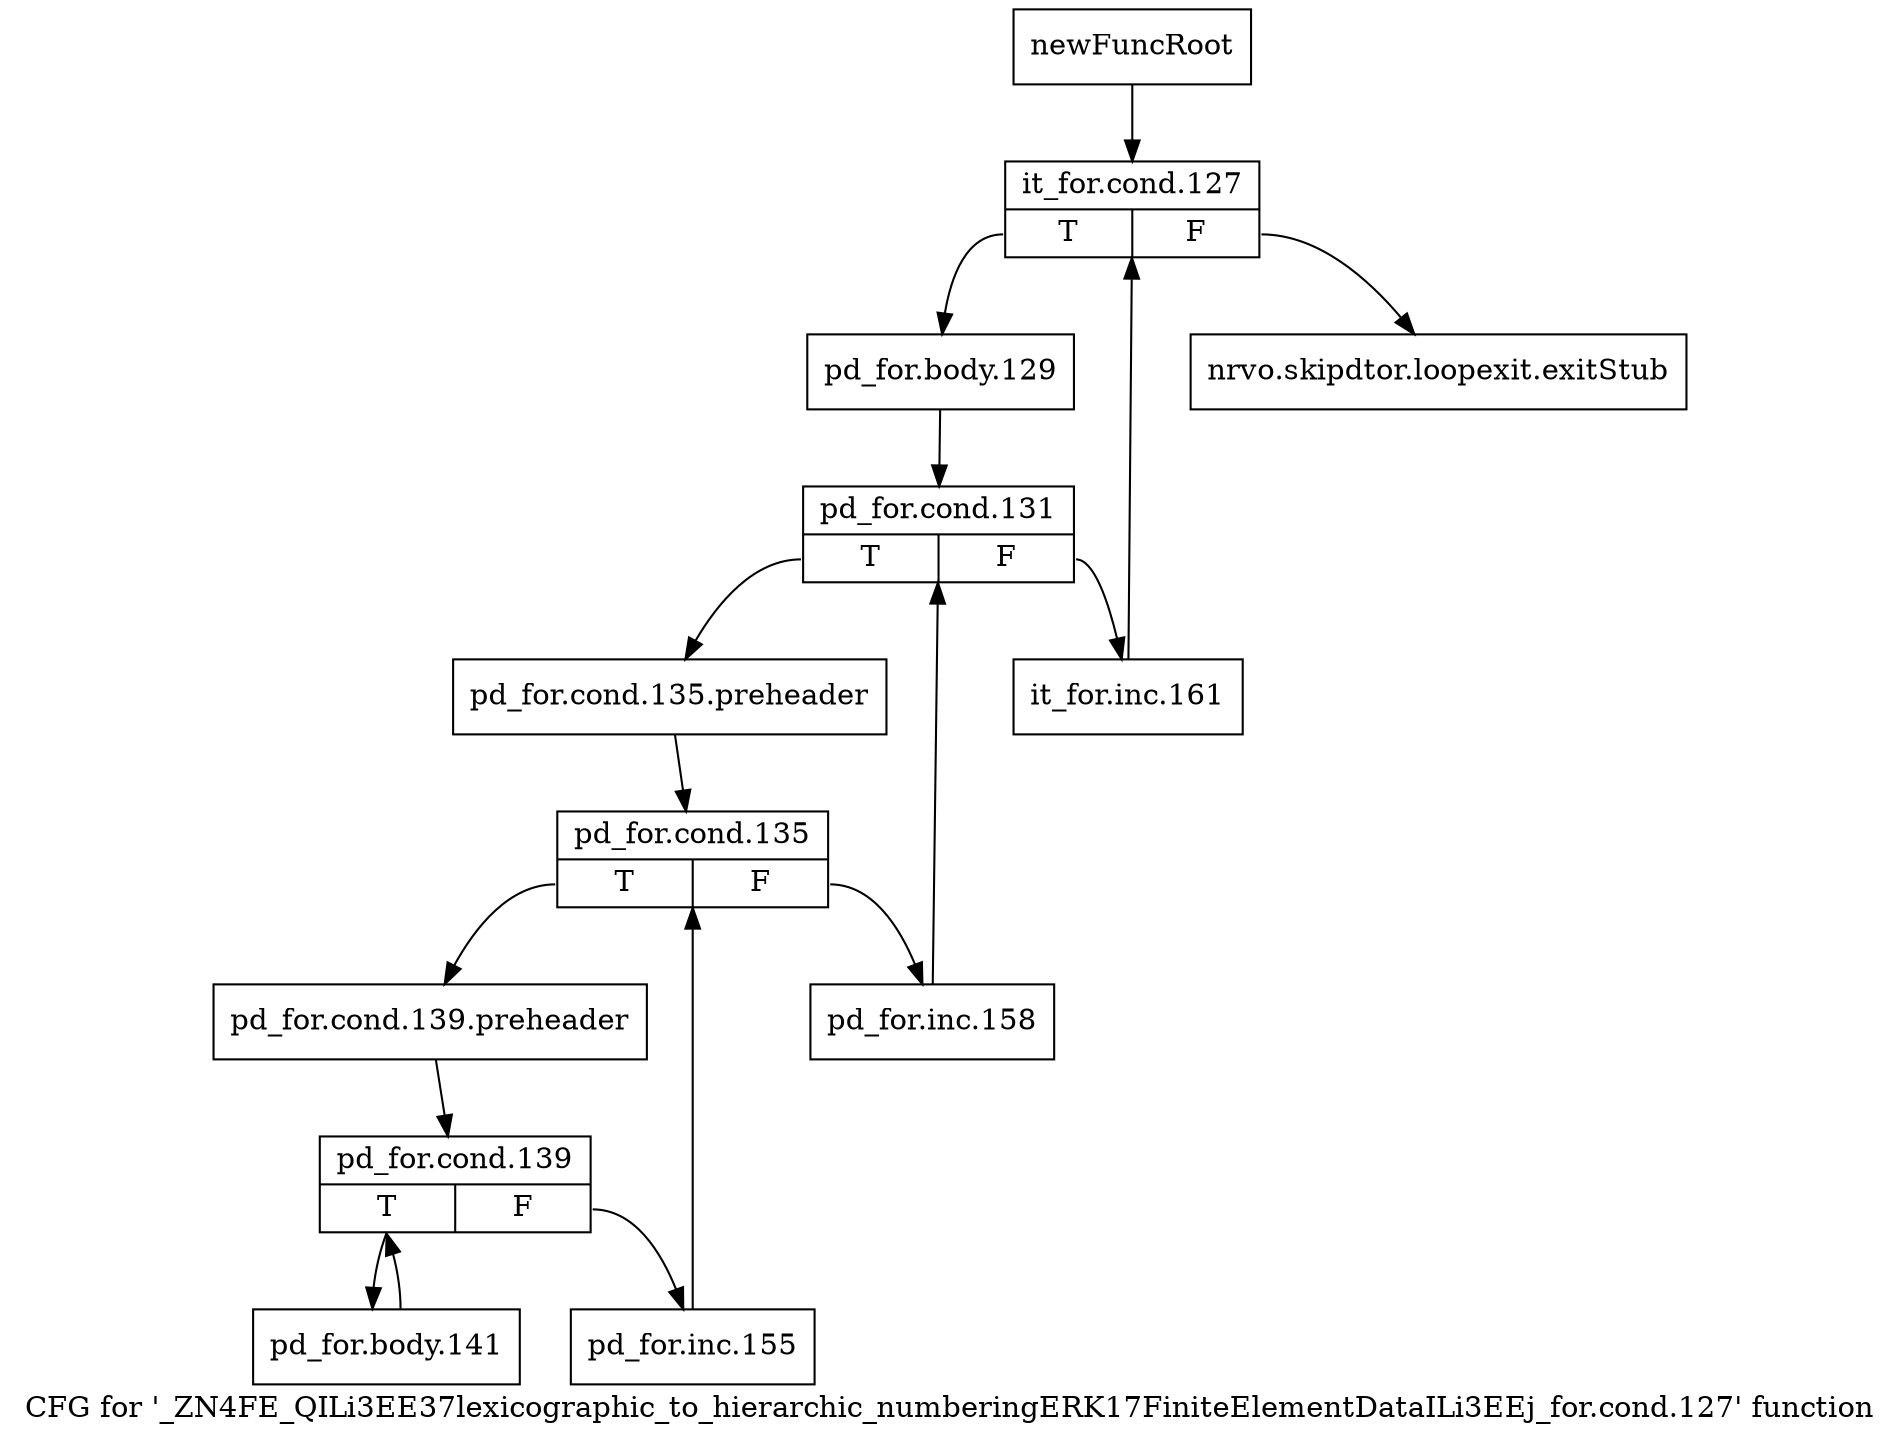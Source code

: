 digraph "CFG for '_ZN4FE_QILi3EE37lexicographic_to_hierarchic_numberingERK17FiniteElementDataILi3EEj_for.cond.127' function" {
	label="CFG for '_ZN4FE_QILi3EE37lexicographic_to_hierarchic_numberingERK17FiniteElementDataILi3EEj_for.cond.127' function";

	Node0x90d5320 [shape=record,label="{newFuncRoot}"];
	Node0x90d5320 -> Node0x90d53c0;
	Node0x90d5370 [shape=record,label="{nrvo.skipdtor.loopexit.exitStub}"];
	Node0x90d53c0 [shape=record,label="{it_for.cond.127|{<s0>T|<s1>F}}"];
	Node0x90d53c0:s0 -> Node0x90d5410;
	Node0x90d53c0:s1 -> Node0x90d5370;
	Node0x90d5410 [shape=record,label="{pd_for.body.129}"];
	Node0x90d5410 -> Node0x90d5460;
	Node0x90d5460 [shape=record,label="{pd_for.cond.131|{<s0>T|<s1>F}}"];
	Node0x90d5460:s0 -> Node0x90d5500;
	Node0x90d5460:s1 -> Node0x90d54b0;
	Node0x90d54b0 [shape=record,label="{it_for.inc.161}"];
	Node0x90d54b0 -> Node0x90d53c0;
	Node0x90d5500 [shape=record,label="{pd_for.cond.135.preheader}"];
	Node0x90d5500 -> Node0x90d5550;
	Node0x90d5550 [shape=record,label="{pd_for.cond.135|{<s0>T|<s1>F}}"];
	Node0x90d5550:s0 -> Node0x90d55f0;
	Node0x90d5550:s1 -> Node0x90d55a0;
	Node0x90d55a0 [shape=record,label="{pd_for.inc.158}"];
	Node0x90d55a0 -> Node0x90d5460;
	Node0x90d55f0 [shape=record,label="{pd_for.cond.139.preheader}"];
	Node0x90d55f0 -> Node0x90d5a30;
	Node0x90d5a30 [shape=record,label="{pd_for.cond.139|{<s0>T|<s1>F}}"];
	Node0x90d5a30:s0 -> Node0x90d5ad0;
	Node0x90d5a30:s1 -> Node0x90d5a80;
	Node0x90d5a80 [shape=record,label="{pd_for.inc.155}"];
	Node0x90d5a80 -> Node0x90d5550;
	Node0x90d5ad0 [shape=record,label="{pd_for.body.141}"];
	Node0x90d5ad0 -> Node0x90d5a30;
}
